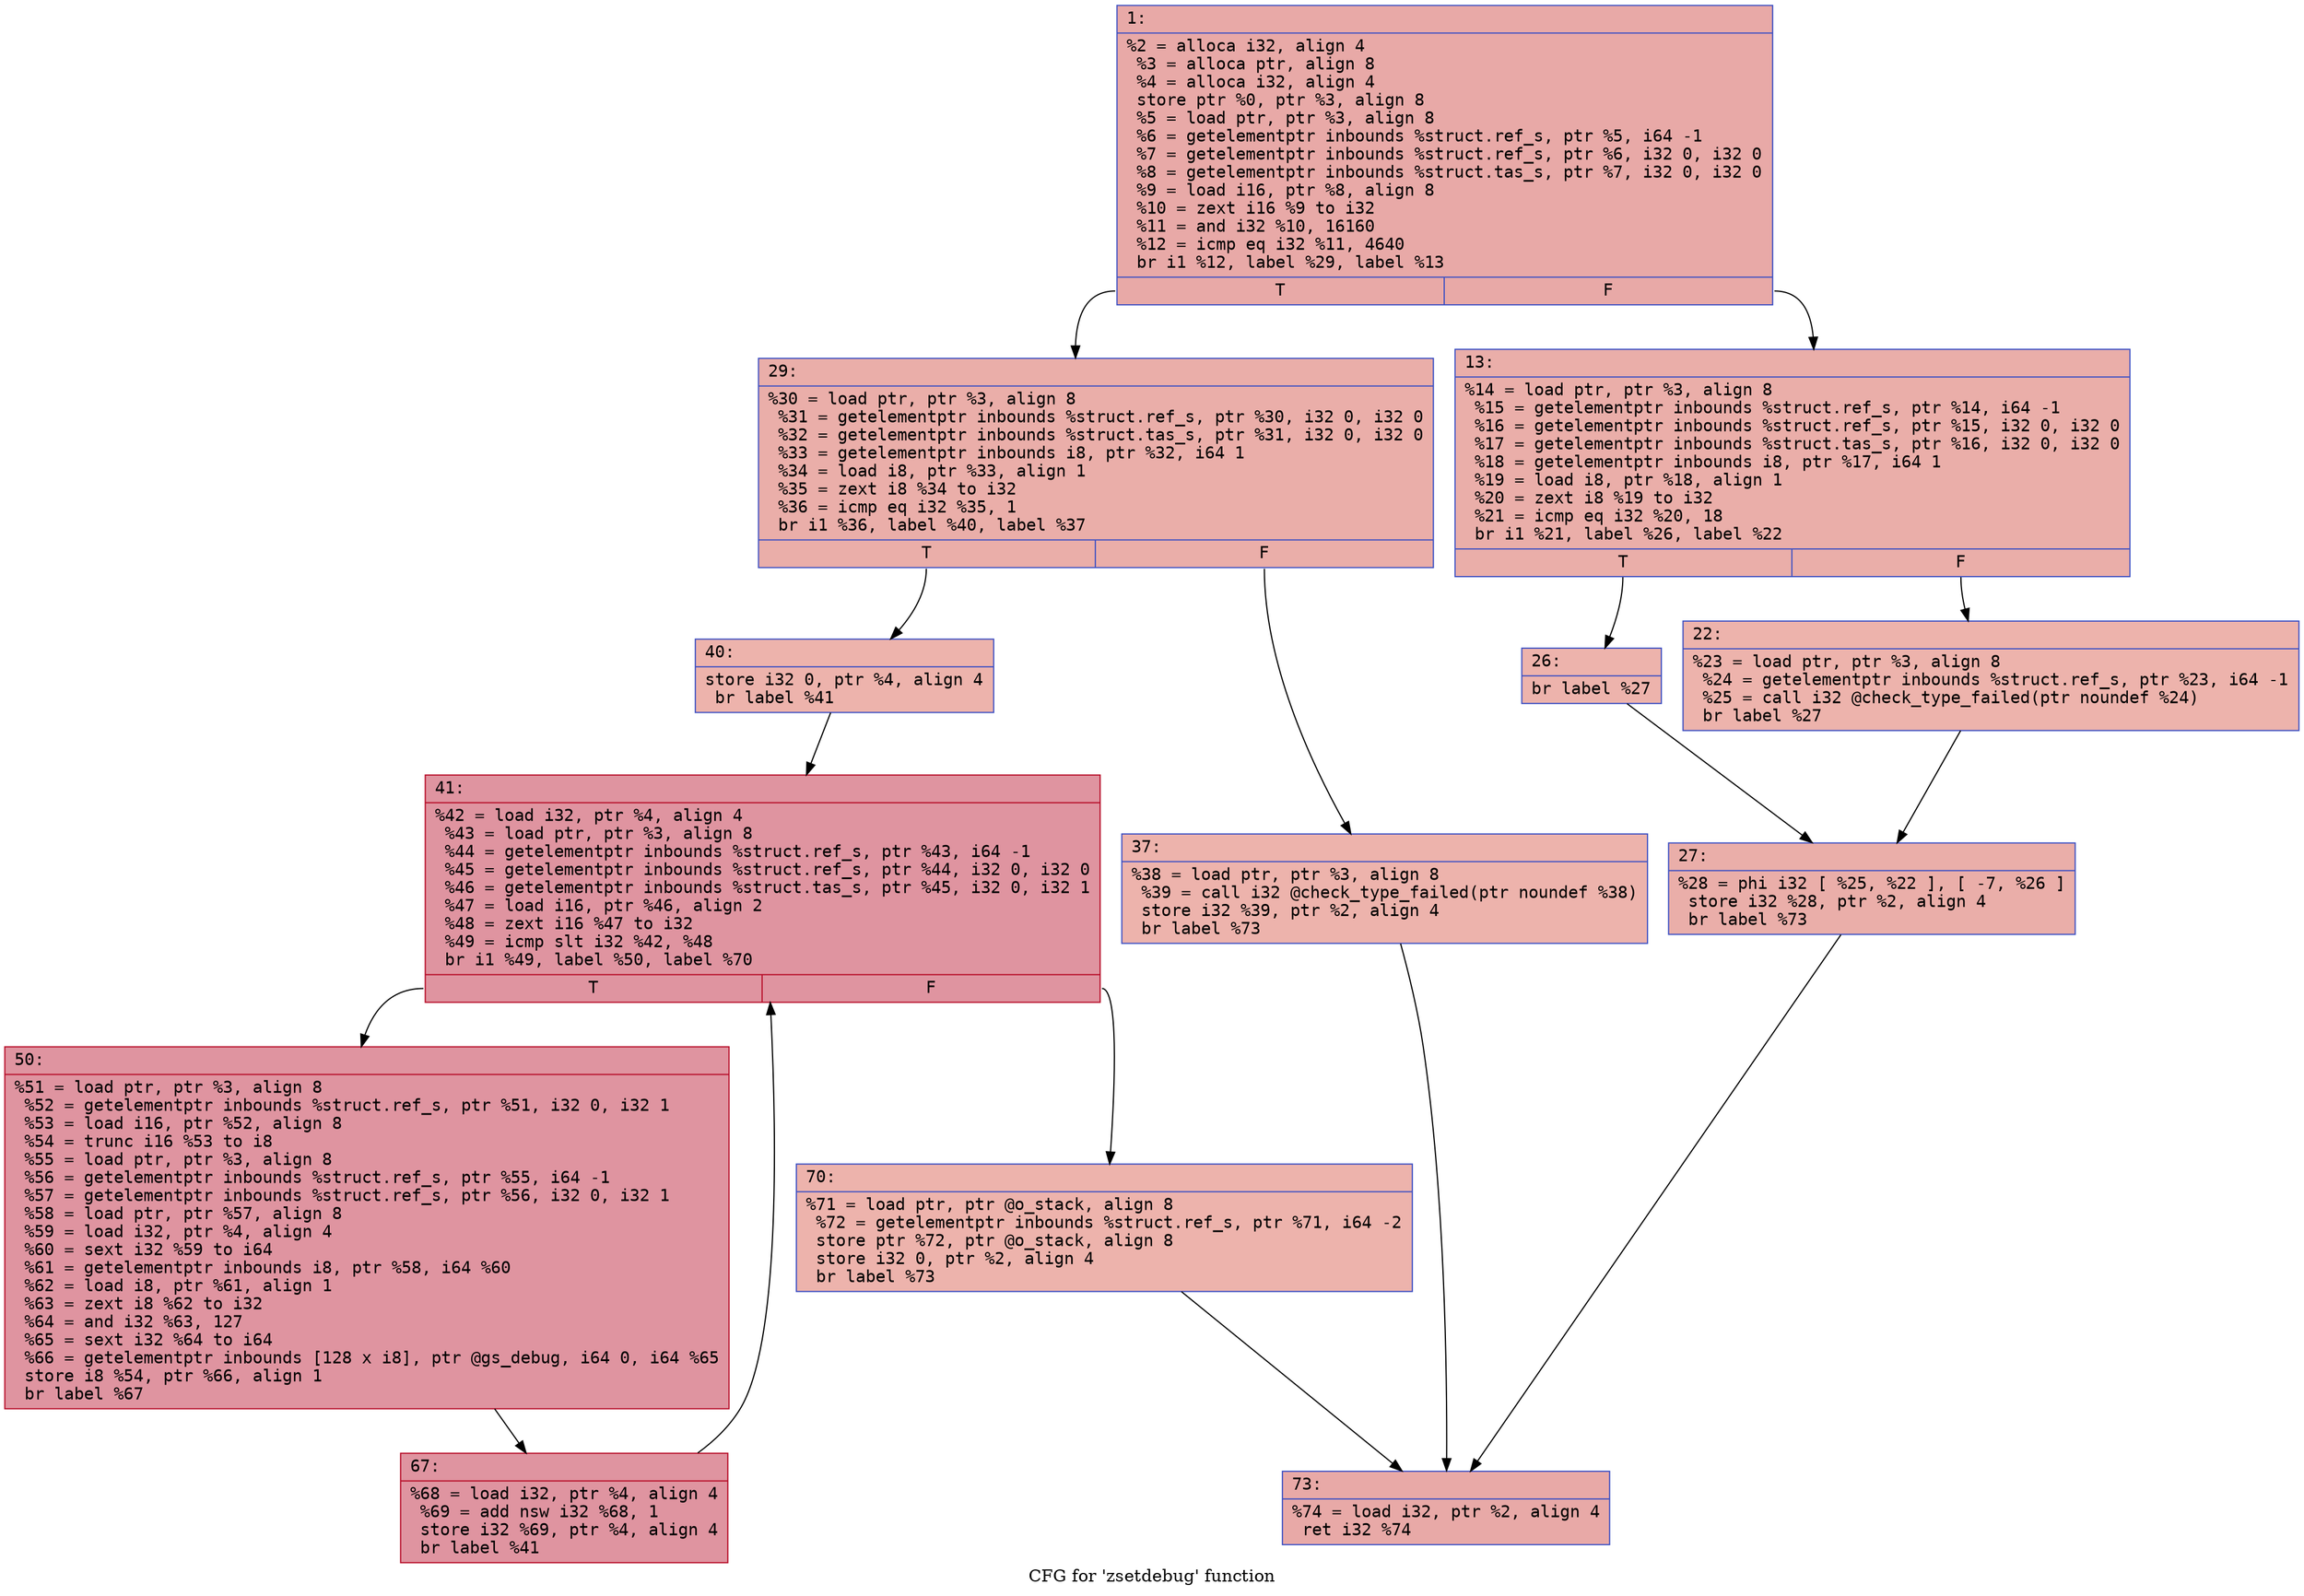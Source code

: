 digraph "CFG for 'zsetdebug' function" {
	label="CFG for 'zsetdebug' function";

	Node0x6000020f9090 [shape=record,color="#3d50c3ff", style=filled, fillcolor="#ca3b3770" fontname="Courier",label="{1:\l|  %2 = alloca i32, align 4\l  %3 = alloca ptr, align 8\l  %4 = alloca i32, align 4\l  store ptr %0, ptr %3, align 8\l  %5 = load ptr, ptr %3, align 8\l  %6 = getelementptr inbounds %struct.ref_s, ptr %5, i64 -1\l  %7 = getelementptr inbounds %struct.ref_s, ptr %6, i32 0, i32 0\l  %8 = getelementptr inbounds %struct.tas_s, ptr %7, i32 0, i32 0\l  %9 = load i16, ptr %8, align 8\l  %10 = zext i16 %9 to i32\l  %11 = and i32 %10, 16160\l  %12 = icmp eq i32 %11, 4640\l  br i1 %12, label %29, label %13\l|{<s0>T|<s1>F}}"];
	Node0x6000020f9090:s0 -> Node0x6000020f9220[tooltip="1 -> 29\nProbability 50.00%" ];
	Node0x6000020f9090:s1 -> Node0x6000020f90e0[tooltip="1 -> 13\nProbability 50.00%" ];
	Node0x6000020f90e0 [shape=record,color="#3d50c3ff", style=filled, fillcolor="#d0473d70" fontname="Courier",label="{13:\l|  %14 = load ptr, ptr %3, align 8\l  %15 = getelementptr inbounds %struct.ref_s, ptr %14, i64 -1\l  %16 = getelementptr inbounds %struct.ref_s, ptr %15, i32 0, i32 0\l  %17 = getelementptr inbounds %struct.tas_s, ptr %16, i32 0, i32 0\l  %18 = getelementptr inbounds i8, ptr %17, i64 1\l  %19 = load i8, ptr %18, align 1\l  %20 = zext i8 %19 to i32\l  %21 = icmp eq i32 %20, 18\l  br i1 %21, label %26, label %22\l|{<s0>T|<s1>F}}"];
	Node0x6000020f90e0:s0 -> Node0x6000020f9180[tooltip="13 -> 26\nProbability 50.00%" ];
	Node0x6000020f90e0:s1 -> Node0x6000020f9130[tooltip="13 -> 22\nProbability 50.00%" ];
	Node0x6000020f9130 [shape=record,color="#3d50c3ff", style=filled, fillcolor="#d6524470" fontname="Courier",label="{22:\l|  %23 = load ptr, ptr %3, align 8\l  %24 = getelementptr inbounds %struct.ref_s, ptr %23, i64 -1\l  %25 = call i32 @check_type_failed(ptr noundef %24)\l  br label %27\l}"];
	Node0x6000020f9130 -> Node0x6000020f91d0[tooltip="22 -> 27\nProbability 100.00%" ];
	Node0x6000020f9180 [shape=record,color="#3d50c3ff", style=filled, fillcolor="#d6524470" fontname="Courier",label="{26:\l|  br label %27\l}"];
	Node0x6000020f9180 -> Node0x6000020f91d0[tooltip="26 -> 27\nProbability 100.00%" ];
	Node0x6000020f91d0 [shape=record,color="#3d50c3ff", style=filled, fillcolor="#d0473d70" fontname="Courier",label="{27:\l|  %28 = phi i32 [ %25, %22 ], [ -7, %26 ]\l  store i32 %28, ptr %2, align 4\l  br label %73\l}"];
	Node0x6000020f91d0 -> Node0x6000020f9450[tooltip="27 -> 73\nProbability 100.00%" ];
	Node0x6000020f9220 [shape=record,color="#3d50c3ff", style=filled, fillcolor="#d0473d70" fontname="Courier",label="{29:\l|  %30 = load ptr, ptr %3, align 8\l  %31 = getelementptr inbounds %struct.ref_s, ptr %30, i32 0, i32 0\l  %32 = getelementptr inbounds %struct.tas_s, ptr %31, i32 0, i32 0\l  %33 = getelementptr inbounds i8, ptr %32, i64 1\l  %34 = load i8, ptr %33, align 1\l  %35 = zext i8 %34 to i32\l  %36 = icmp eq i32 %35, 1\l  br i1 %36, label %40, label %37\l|{<s0>T|<s1>F}}"];
	Node0x6000020f9220:s0 -> Node0x6000020f92c0[tooltip="29 -> 40\nProbability 50.00%" ];
	Node0x6000020f9220:s1 -> Node0x6000020f9270[tooltip="29 -> 37\nProbability 50.00%" ];
	Node0x6000020f9270 [shape=record,color="#3d50c3ff", style=filled, fillcolor="#d6524470" fontname="Courier",label="{37:\l|  %38 = load ptr, ptr %3, align 8\l  %39 = call i32 @check_type_failed(ptr noundef %38)\l  store i32 %39, ptr %2, align 4\l  br label %73\l}"];
	Node0x6000020f9270 -> Node0x6000020f9450[tooltip="37 -> 73\nProbability 100.00%" ];
	Node0x6000020f92c0 [shape=record,color="#3d50c3ff", style=filled, fillcolor="#d6524470" fontname="Courier",label="{40:\l|  store i32 0, ptr %4, align 4\l  br label %41\l}"];
	Node0x6000020f92c0 -> Node0x6000020f9310[tooltip="40 -> 41\nProbability 100.00%" ];
	Node0x6000020f9310 [shape=record,color="#b70d28ff", style=filled, fillcolor="#b70d2870" fontname="Courier",label="{41:\l|  %42 = load i32, ptr %4, align 4\l  %43 = load ptr, ptr %3, align 8\l  %44 = getelementptr inbounds %struct.ref_s, ptr %43, i64 -1\l  %45 = getelementptr inbounds %struct.ref_s, ptr %44, i32 0, i32 0\l  %46 = getelementptr inbounds %struct.tas_s, ptr %45, i32 0, i32 1\l  %47 = load i16, ptr %46, align 2\l  %48 = zext i16 %47 to i32\l  %49 = icmp slt i32 %42, %48\l  br i1 %49, label %50, label %70\l|{<s0>T|<s1>F}}"];
	Node0x6000020f9310:s0 -> Node0x6000020f9360[tooltip="41 -> 50\nProbability 96.88%" ];
	Node0x6000020f9310:s1 -> Node0x6000020f9400[tooltip="41 -> 70\nProbability 3.12%" ];
	Node0x6000020f9360 [shape=record,color="#b70d28ff", style=filled, fillcolor="#b70d2870" fontname="Courier",label="{50:\l|  %51 = load ptr, ptr %3, align 8\l  %52 = getelementptr inbounds %struct.ref_s, ptr %51, i32 0, i32 1\l  %53 = load i16, ptr %52, align 8\l  %54 = trunc i16 %53 to i8\l  %55 = load ptr, ptr %3, align 8\l  %56 = getelementptr inbounds %struct.ref_s, ptr %55, i64 -1\l  %57 = getelementptr inbounds %struct.ref_s, ptr %56, i32 0, i32 1\l  %58 = load ptr, ptr %57, align 8\l  %59 = load i32, ptr %4, align 4\l  %60 = sext i32 %59 to i64\l  %61 = getelementptr inbounds i8, ptr %58, i64 %60\l  %62 = load i8, ptr %61, align 1\l  %63 = zext i8 %62 to i32\l  %64 = and i32 %63, 127\l  %65 = sext i32 %64 to i64\l  %66 = getelementptr inbounds [128 x i8], ptr @gs_debug, i64 0, i64 %65\l  store i8 %54, ptr %66, align 1\l  br label %67\l}"];
	Node0x6000020f9360 -> Node0x6000020f93b0[tooltip="50 -> 67\nProbability 100.00%" ];
	Node0x6000020f93b0 [shape=record,color="#b70d28ff", style=filled, fillcolor="#b70d2870" fontname="Courier",label="{67:\l|  %68 = load i32, ptr %4, align 4\l  %69 = add nsw i32 %68, 1\l  store i32 %69, ptr %4, align 4\l  br label %41\l}"];
	Node0x6000020f93b0 -> Node0x6000020f9310[tooltip="67 -> 41\nProbability 100.00%" ];
	Node0x6000020f9400 [shape=record,color="#3d50c3ff", style=filled, fillcolor="#d6524470" fontname="Courier",label="{70:\l|  %71 = load ptr, ptr @o_stack, align 8\l  %72 = getelementptr inbounds %struct.ref_s, ptr %71, i64 -2\l  store ptr %72, ptr @o_stack, align 8\l  store i32 0, ptr %2, align 4\l  br label %73\l}"];
	Node0x6000020f9400 -> Node0x6000020f9450[tooltip="70 -> 73\nProbability 100.00%" ];
	Node0x6000020f9450 [shape=record,color="#3d50c3ff", style=filled, fillcolor="#ca3b3770" fontname="Courier",label="{73:\l|  %74 = load i32, ptr %2, align 4\l  ret i32 %74\l}"];
}
